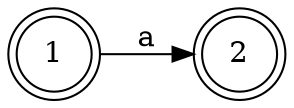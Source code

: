 digraph G {
    rankdir=LR;
    1 -> 2 [label="a"];
    1 [shape=doublecircle];
    2 [shape=doublecircle];
}